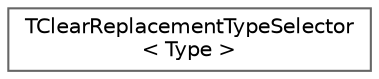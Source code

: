 digraph "Graphical Class Hierarchy"
{
 // INTERACTIVE_SVG=YES
 // LATEX_PDF_SIZE
  bgcolor="transparent";
  edge [fontname=Helvetica,fontsize=10,labelfontname=Helvetica,labelfontsize=10];
  node [fontname=Helvetica,fontsize=10,shape=box,height=0.2,width=0.4];
  rankdir="LR";
  Node0 [id="Node000000",label="TClearReplacementTypeSelector\l\< Type \>",height=0.2,width=0.4,color="grey40", fillcolor="white", style="filled",URL="$dd/dfa/structTClearReplacementTypeSelector.html",tooltip=" "];
}
